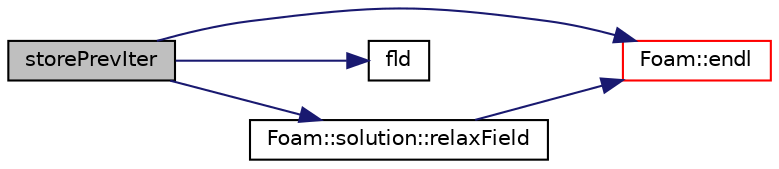 digraph "storePrevIter"
{
  bgcolor="transparent";
  edge [fontname="Helvetica",fontsize="10",labelfontname="Helvetica",labelfontsize="10"];
  node [fontname="Helvetica",fontsize="10",shape=record];
  rankdir="LR";
  Node1 [label="storePrevIter",height=0.2,width=0.4,color="black", fillcolor="grey75", style="filled", fontcolor="black"];
  Node1 -> Node2 [color="midnightblue",fontsize="10",style="solid",fontname="Helvetica"];
  Node2 [label="Foam::endl",height=0.2,width=0.4,color="red",URL="$a10979.html#a2db8fe02a0d3909e9351bb4275b23ce4",tooltip="Add newline and flush stream. "];
  Node1 -> Node3 [color="midnightblue",fontsize="10",style="solid",fontname="Helvetica"];
  Node3 [label="fld",height=0.2,width=0.4,color="black",URL="$a04403.html#ad4512456f4da706b47fd304150561080"];
  Node1 -> Node4 [color="midnightblue",fontsize="10",style="solid",fontname="Helvetica"];
  Node4 [label="Foam::solution::relaxField",height=0.2,width=0.4,color="black",URL="$a02444.html#a59f023acd80aa25efa6c31d209d8fd8e",tooltip="Return true if the relaxation factor is given for the field. "];
  Node4 -> Node2 [color="midnightblue",fontsize="10",style="solid",fontname="Helvetica"];
}

